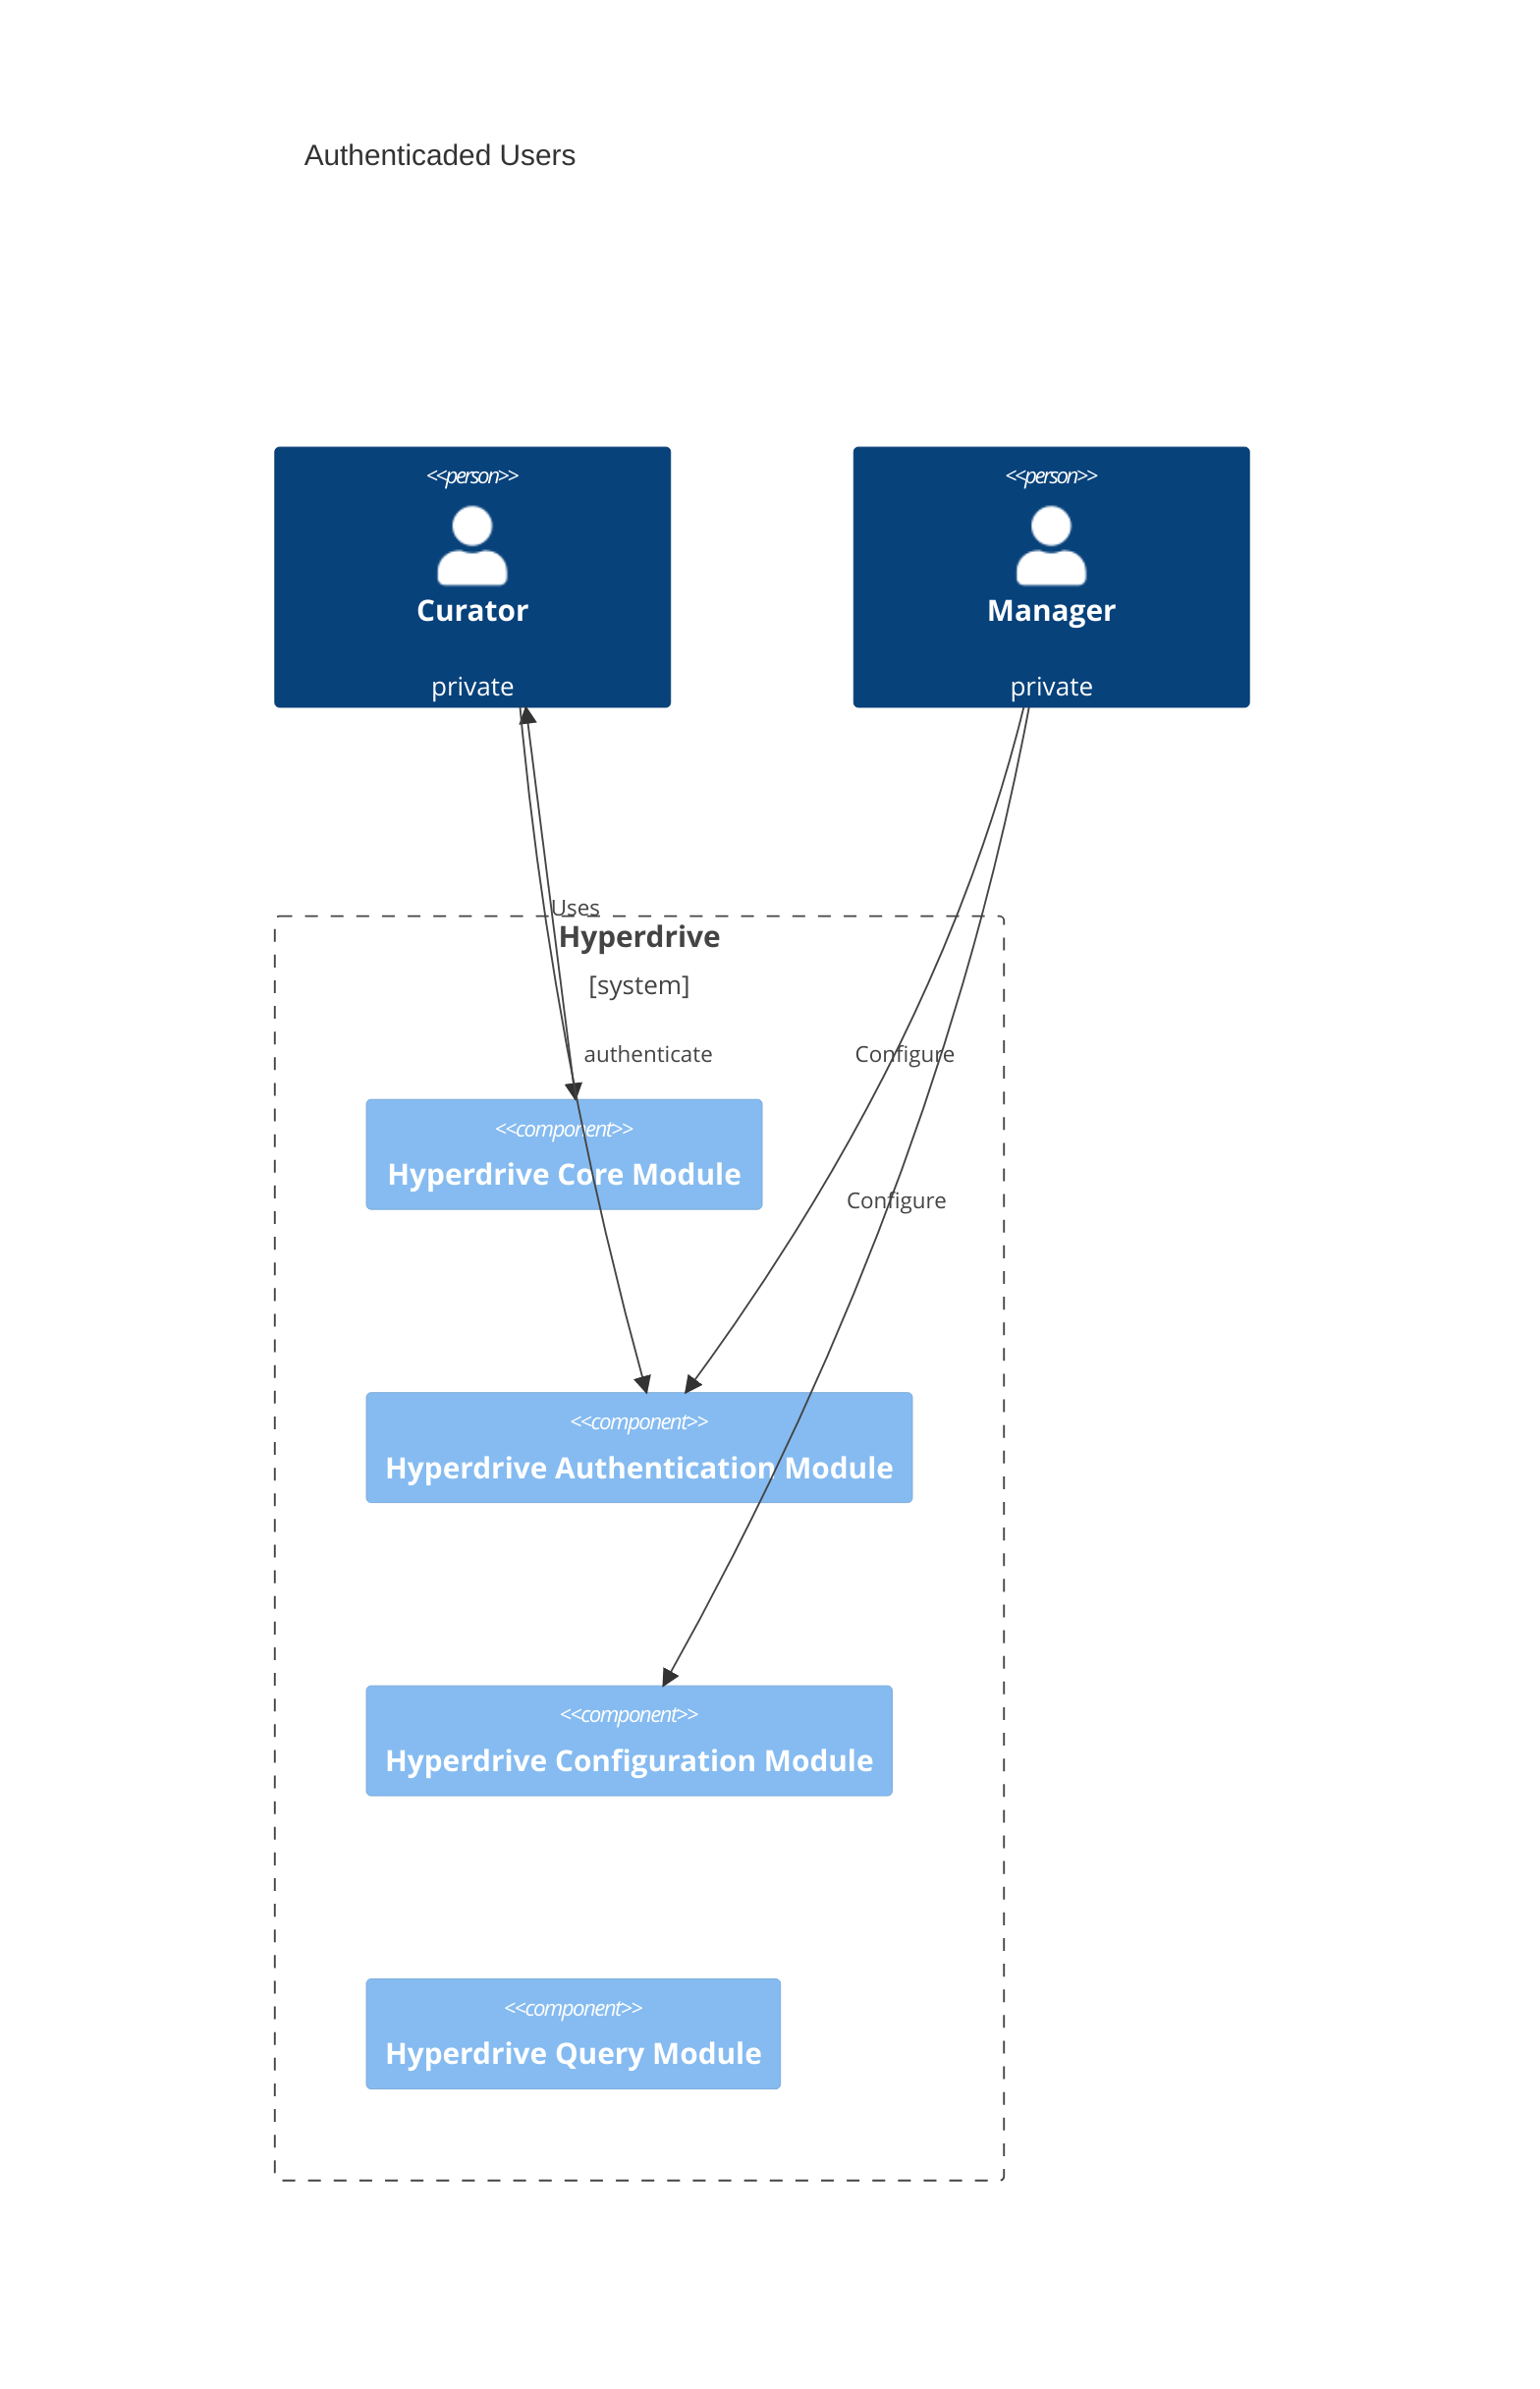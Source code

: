 C4Context
    %% @config(../mmd_config.json)
    title Authenticaded Users 
    Boundary(c0, "Hyperdrive") {
        Component(h_core,Hyperdrive Core Module, "")
        Component(h_auth,Hyperdrive Authentication Module, "")
        Component(h_conf,Hyperdrive Configuration Module, "")
        Component(h_query,Hyperdrive Query Module, "")
    }

    Person(pp,"Curator","private")
    Person(mu,"Manager","private")
    BiRel(pp, h_core, "Uses")
    Rel(pp, h_auth, "authenticate")

    Rel(mu, h_auth, "Configure")
    Rel(mu, h_conf, "Configure")


    UpdateLayoutConfig($c4ShapeInRow="2", $c4BoundaryInRow="1")